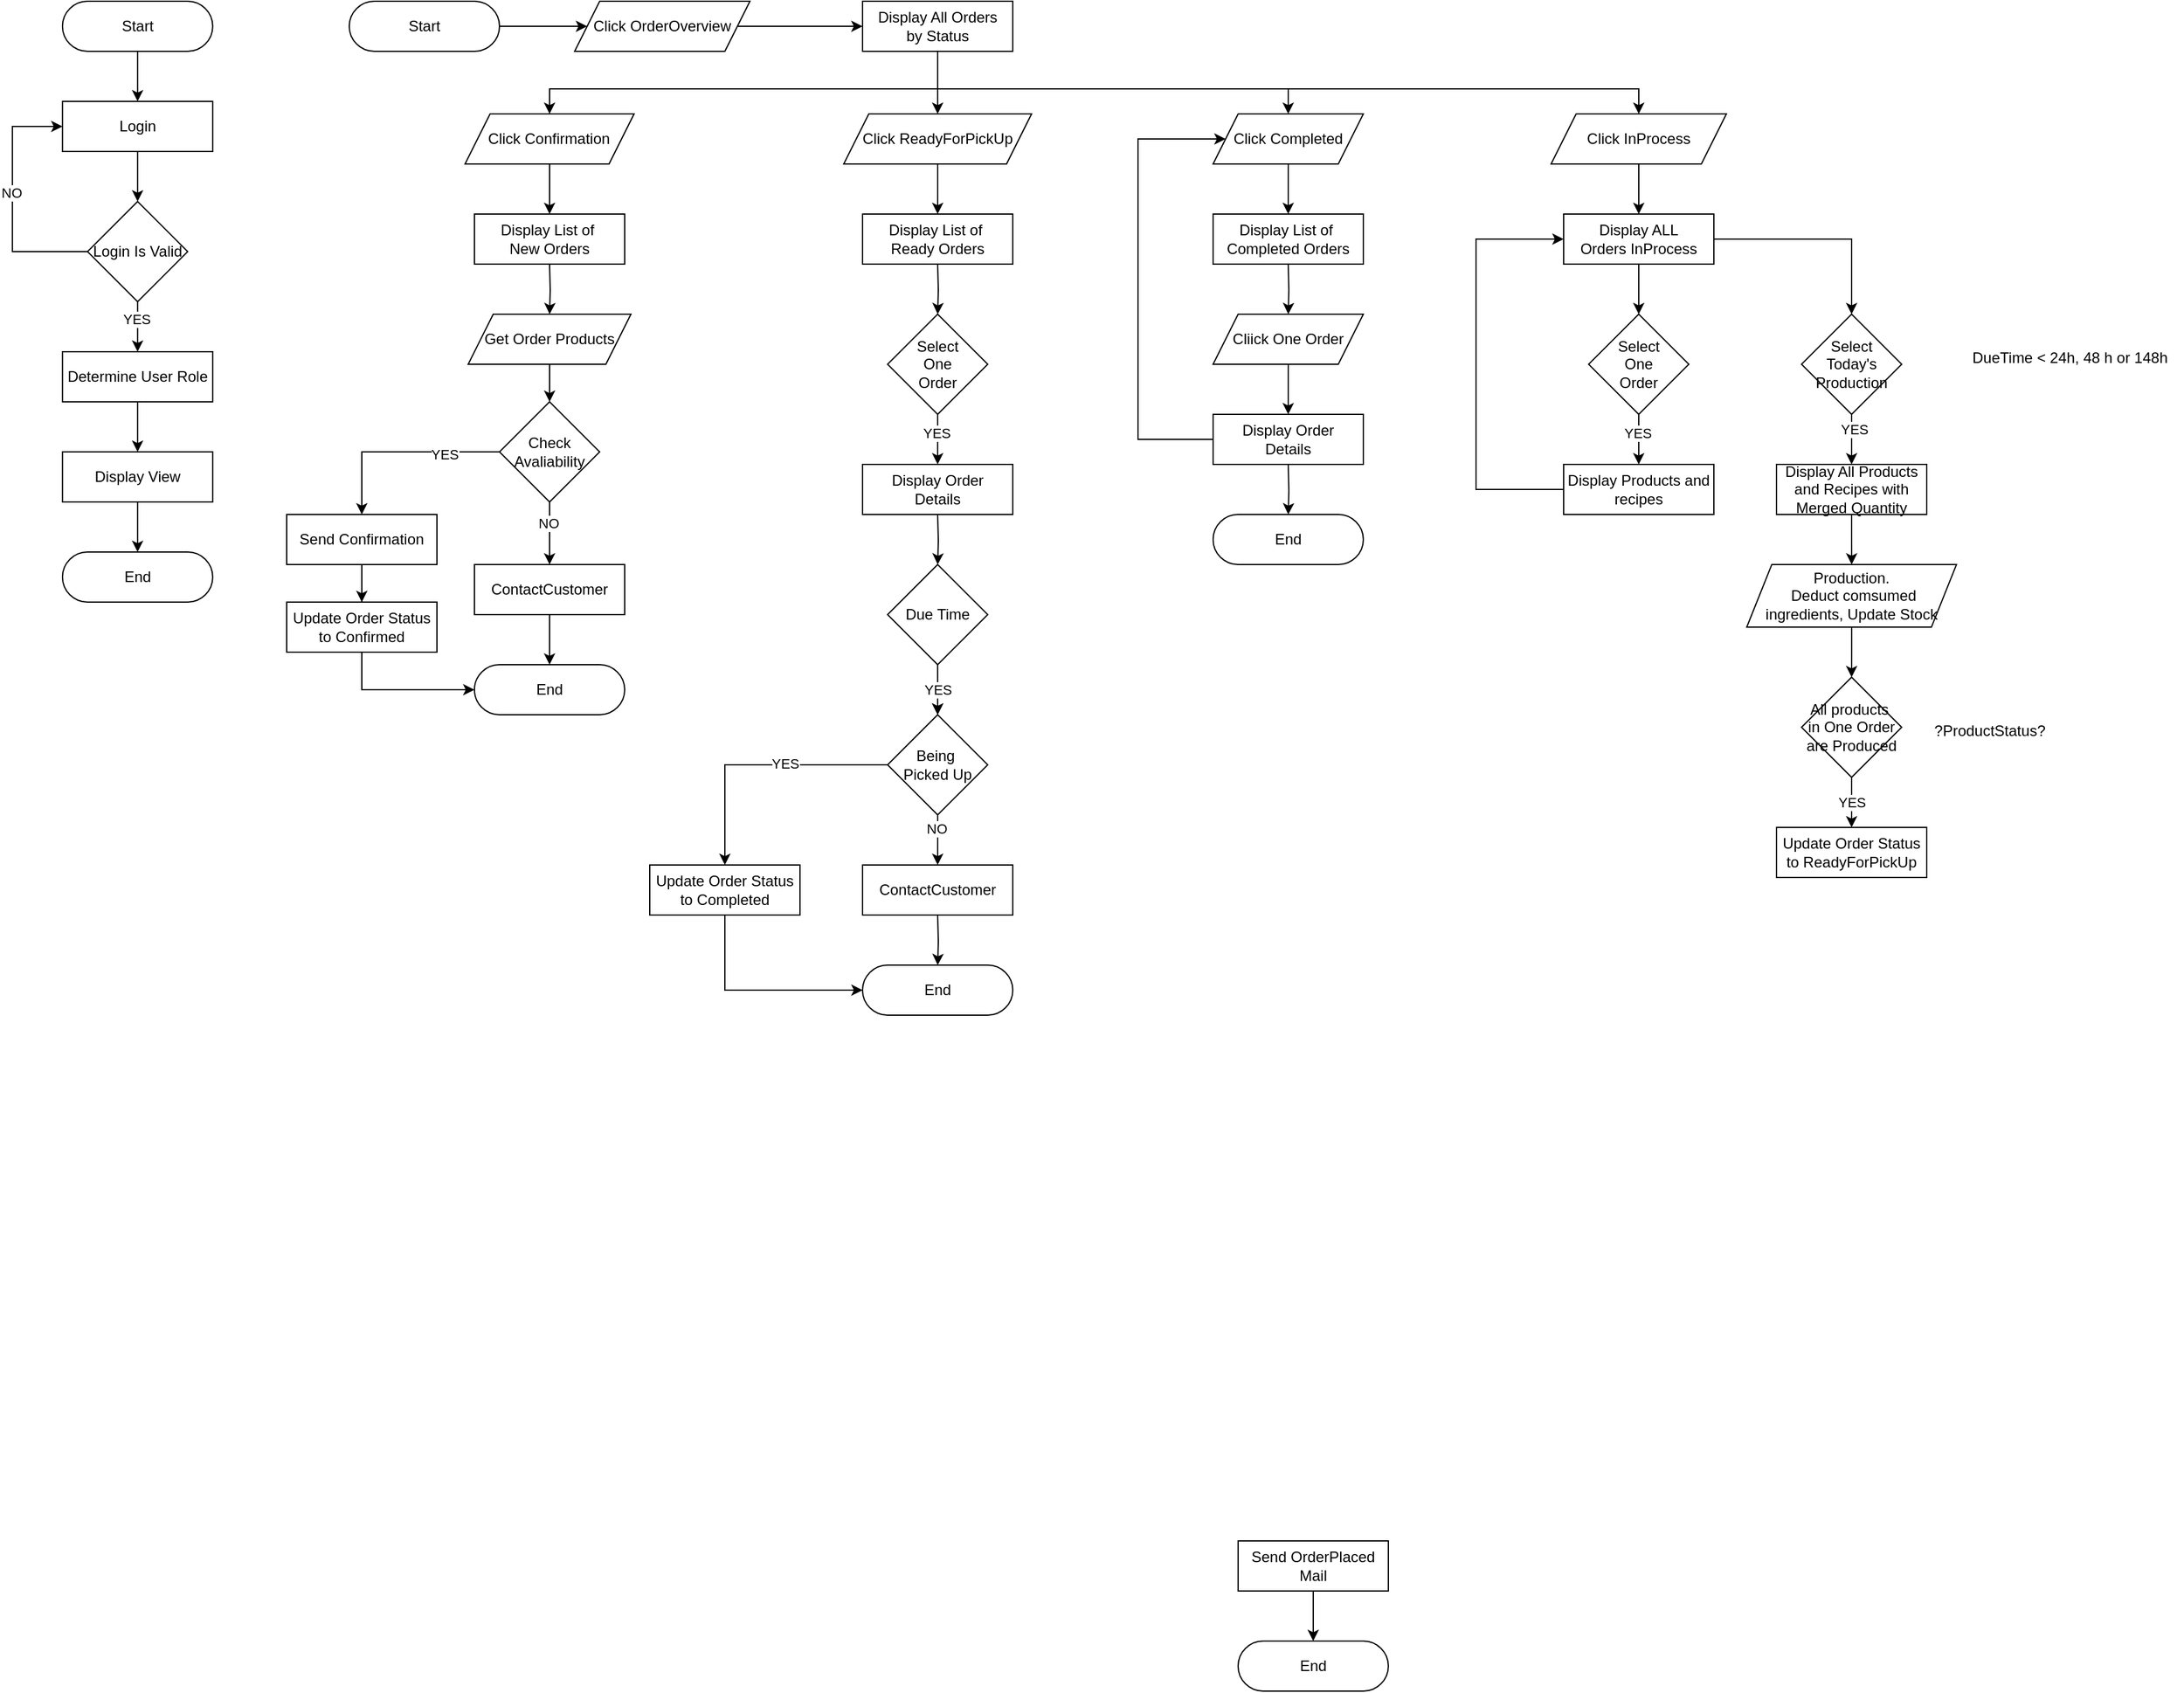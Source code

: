 <mxfile version="21.6.9" type="github">
  <diagram name="Side-1" id="eRcsLx-WsqBAz_trSe9i">
    <mxGraphModel dx="2314" dy="1150" grid="1" gridSize="10" guides="1" tooltips="1" connect="1" arrows="1" fold="1" page="1" pageScale="1" pageWidth="827" pageHeight="1169" math="0" shadow="0">
      <root>
        <mxCell id="0" />
        <mxCell id="1" parent="0" />
        <mxCell id="eSbj1jlRRddmUOfxKA9i-1" value="" style="edgeStyle=orthogonalEdgeStyle;rounded=0;orthogonalLoop=1;jettySize=auto;html=1;" edge="1" parent="1" source="eSbj1jlRRddmUOfxKA9i-2" target="eSbj1jlRRddmUOfxKA9i-4">
          <mxGeometry relative="1" as="geometry" />
        </mxCell>
        <mxCell id="eSbj1jlRRddmUOfxKA9i-2" value="Start" style="rounded=1;whiteSpace=wrap;html=1;arcSize=50;" vertex="1" parent="1">
          <mxGeometry x="80.91" y="30" width="120" height="40" as="geometry" />
        </mxCell>
        <mxCell id="eSbj1jlRRddmUOfxKA9i-3" value="" style="edgeStyle=orthogonalEdgeStyle;rounded=0;orthogonalLoop=1;jettySize=auto;html=1;" edge="1" parent="1" source="eSbj1jlRRddmUOfxKA9i-4" target="eSbj1jlRRddmUOfxKA9i-9">
          <mxGeometry relative="1" as="geometry" />
        </mxCell>
        <mxCell id="eSbj1jlRRddmUOfxKA9i-4" value="Login" style="rounded=1;whiteSpace=wrap;html=1;arcSize=0;" vertex="1" parent="1">
          <mxGeometry x="80.91" y="110" width="120" height="40" as="geometry" />
        </mxCell>
        <mxCell id="eSbj1jlRRddmUOfxKA9i-5" style="edgeStyle=orthogonalEdgeStyle;rounded=0;orthogonalLoop=1;jettySize=auto;html=1;entryX=0;entryY=0.5;entryDx=0;entryDy=0;" edge="1" parent="1" source="eSbj1jlRRddmUOfxKA9i-9" target="eSbj1jlRRddmUOfxKA9i-4">
          <mxGeometry relative="1" as="geometry">
            <Array as="points">
              <mxPoint x="40.91" y="230" />
              <mxPoint x="40.91" y="130" />
            </Array>
          </mxGeometry>
        </mxCell>
        <mxCell id="eSbj1jlRRddmUOfxKA9i-6" value="NO" style="edgeLabel;html=1;align=center;verticalAlign=middle;resizable=0;points=[];" connectable="0" vertex="1" parent="eSbj1jlRRddmUOfxKA9i-5">
          <mxGeometry x="0.075" y="1" relative="1" as="geometry">
            <mxPoint as="offset" />
          </mxGeometry>
        </mxCell>
        <mxCell id="eSbj1jlRRddmUOfxKA9i-7" value="" style="edgeStyle=orthogonalEdgeStyle;rounded=0;orthogonalLoop=1;jettySize=auto;html=1;" edge="1" parent="1" source="eSbj1jlRRddmUOfxKA9i-9" target="eSbj1jlRRddmUOfxKA9i-11">
          <mxGeometry relative="1" as="geometry" />
        </mxCell>
        <mxCell id="eSbj1jlRRddmUOfxKA9i-8" value="YES" style="edgeLabel;html=1;align=center;verticalAlign=middle;resizable=0;points=[];" connectable="0" vertex="1" parent="eSbj1jlRRddmUOfxKA9i-7">
          <mxGeometry x="-0.3" y="-3" relative="1" as="geometry">
            <mxPoint x="2" as="offset" />
          </mxGeometry>
        </mxCell>
        <mxCell id="eSbj1jlRRddmUOfxKA9i-9" value="Login Is Valid" style="rhombus;whiteSpace=wrap;html=1;" vertex="1" parent="1">
          <mxGeometry x="100.91" y="190" width="80" height="80" as="geometry" />
        </mxCell>
        <mxCell id="eSbj1jlRRddmUOfxKA9i-10" value="" style="edgeStyle=orthogonalEdgeStyle;rounded=0;orthogonalLoop=1;jettySize=auto;html=1;" edge="1" parent="1" source="eSbj1jlRRddmUOfxKA9i-11" target="eSbj1jlRRddmUOfxKA9i-13">
          <mxGeometry relative="1" as="geometry" />
        </mxCell>
        <mxCell id="eSbj1jlRRddmUOfxKA9i-11" value="Determine User Role" style="whiteSpace=wrap;html=1;" vertex="1" parent="1">
          <mxGeometry x="80.91" y="310" width="120" height="40" as="geometry" />
        </mxCell>
        <mxCell id="eSbj1jlRRddmUOfxKA9i-12" value="" style="edgeStyle=orthogonalEdgeStyle;rounded=0;orthogonalLoop=1;jettySize=auto;html=1;" edge="1" parent="1" source="eSbj1jlRRddmUOfxKA9i-13" target="eSbj1jlRRddmUOfxKA9i-14">
          <mxGeometry relative="1" as="geometry" />
        </mxCell>
        <mxCell id="eSbj1jlRRddmUOfxKA9i-13" value="Display View" style="whiteSpace=wrap;html=1;" vertex="1" parent="1">
          <mxGeometry x="80.91" y="390" width="120" height="40" as="geometry" />
        </mxCell>
        <mxCell id="eSbj1jlRRddmUOfxKA9i-14" value="End" style="rounded=1;whiteSpace=wrap;html=1;arcSize=50;" vertex="1" parent="1">
          <mxGeometry x="80.91" y="470" width="120" height="40" as="geometry" />
        </mxCell>
        <mxCell id="eSbj1jlRRddmUOfxKA9i-75" value="" style="edgeStyle=orthogonalEdgeStyle;rounded=0;orthogonalLoop=1;jettySize=auto;html=1;" edge="1" parent="1" source="eSbj1jlRRddmUOfxKA9i-16" target="eSbj1jlRRddmUOfxKA9i-18">
          <mxGeometry relative="1" as="geometry" />
        </mxCell>
        <mxCell id="eSbj1jlRRddmUOfxKA9i-16" value="Start" style="rounded=1;whiteSpace=wrap;html=1;arcSize=50;" vertex="1" parent="1">
          <mxGeometry x="309.98" y="30" width="120" height="40" as="geometry" />
        </mxCell>
        <mxCell id="eSbj1jlRRddmUOfxKA9i-76" value="" style="edgeStyle=orthogonalEdgeStyle;rounded=0;orthogonalLoop=1;jettySize=auto;html=1;" edge="1" parent="1" source="eSbj1jlRRddmUOfxKA9i-18" target="eSbj1jlRRddmUOfxKA9i-22">
          <mxGeometry relative="1" as="geometry" />
        </mxCell>
        <mxCell id="eSbj1jlRRddmUOfxKA9i-18" value="Click OrderOverview" style="shape=parallelogram;perimeter=parallelogramPerimeter;whiteSpace=wrap;html=1;fixedSize=1;rounded=1;arcSize=0;" vertex="1" parent="1">
          <mxGeometry x="490" y="30" width="140.02" height="40" as="geometry" />
        </mxCell>
        <mxCell id="eSbj1jlRRddmUOfxKA9i-134" value="" style="edgeStyle=orthogonalEdgeStyle;rounded=0;orthogonalLoop=1;jettySize=auto;html=1;" edge="1" parent="1" source="eSbj1jlRRddmUOfxKA9i-22" target="eSbj1jlRRddmUOfxKA9i-79">
          <mxGeometry relative="1" as="geometry" />
        </mxCell>
        <mxCell id="eSbj1jlRRddmUOfxKA9i-22" value="Display All Orders&lt;br&gt;by Status" style="whiteSpace=wrap;html=1;rounded=1;arcSize=0;" vertex="1" parent="1">
          <mxGeometry x="719.97" y="30" width="120" height="40" as="geometry" />
        </mxCell>
        <mxCell id="eSbj1jlRRddmUOfxKA9i-47" value="" style="edgeStyle=orthogonalEdgeStyle;rounded=0;orthogonalLoop=1;jettySize=auto;html=1;" edge="1" parent="1" source="eSbj1jlRRddmUOfxKA9i-48">
          <mxGeometry relative="1" as="geometry">
            <mxPoint x="469.975" y="200" as="targetPoint" />
          </mxGeometry>
        </mxCell>
        <mxCell id="eSbj1jlRRddmUOfxKA9i-48" value="Click Confirmation" style="shape=parallelogram;perimeter=parallelogramPerimeter;whiteSpace=wrap;html=1;fixedSize=1;rounded=1;arcSize=0;" vertex="1" parent="1">
          <mxGeometry x="402.46" y="120" width="135.03" height="40" as="geometry" />
        </mxCell>
        <mxCell id="eSbj1jlRRddmUOfxKA9i-49" value="" style="edgeStyle=orthogonalEdgeStyle;rounded=0;orthogonalLoop=1;jettySize=auto;html=1;" edge="1" parent="1">
          <mxGeometry relative="1" as="geometry">
            <mxPoint x="469.98" y="240" as="sourcePoint" />
            <mxPoint x="470" y="280" as="targetPoint" />
          </mxGeometry>
        </mxCell>
        <mxCell id="eSbj1jlRRddmUOfxKA9i-190" value="" style="edgeStyle=orthogonalEdgeStyle;rounded=0;orthogonalLoop=1;jettySize=auto;html=1;" edge="1" parent="1" source="eSbj1jlRRddmUOfxKA9i-56" target="eSbj1jlRRddmUOfxKA9i-189">
          <mxGeometry relative="1" as="geometry" />
        </mxCell>
        <mxCell id="eSbj1jlRRddmUOfxKA9i-56" value="Send Confirmation" style="whiteSpace=wrap;html=1;rounded=1;arcSize=0;" vertex="1" parent="1">
          <mxGeometry x="260" y="440" width="120" height="40" as="geometry" />
        </mxCell>
        <mxCell id="eSbj1jlRRddmUOfxKA9i-74" value="End" style="whiteSpace=wrap;html=1;rounded=1;arcSize=50;" vertex="1" parent="1">
          <mxGeometry x="409.97" y="560" width="120" height="40" as="geometry" />
        </mxCell>
        <mxCell id="eSbj1jlRRddmUOfxKA9i-78" value="" style="edgeStyle=orthogonalEdgeStyle;rounded=0;orthogonalLoop=1;jettySize=auto;html=1;" edge="1" parent="1" source="eSbj1jlRRddmUOfxKA9i-79">
          <mxGeometry relative="1" as="geometry">
            <mxPoint x="779.97" y="200" as="targetPoint" />
          </mxGeometry>
        </mxCell>
        <mxCell id="eSbj1jlRRddmUOfxKA9i-79" value="Click ReadyForPickUp" style="shape=parallelogram;perimeter=parallelogramPerimeter;whiteSpace=wrap;html=1;fixedSize=1;rounded=1;arcSize=0;" vertex="1" parent="1">
          <mxGeometry x="704.95" y="120" width="150.04" height="40" as="geometry" />
        </mxCell>
        <mxCell id="eSbj1jlRRddmUOfxKA9i-80" value="" style="edgeStyle=orthogonalEdgeStyle;rounded=0;orthogonalLoop=1;jettySize=auto;html=1;" edge="1" parent="1">
          <mxGeometry relative="1" as="geometry">
            <mxPoint x="779.97" y="240" as="sourcePoint" />
            <mxPoint x="780" y="280" as="targetPoint" />
          </mxGeometry>
        </mxCell>
        <mxCell id="eSbj1jlRRddmUOfxKA9i-88" value="" style="edgeStyle=orthogonalEdgeStyle;rounded=0;orthogonalLoop=1;jettySize=auto;html=1;" edge="1" parent="1" target="eSbj1jlRRddmUOfxKA9i-94">
          <mxGeometry relative="1" as="geometry">
            <mxPoint x="779.97" y="440" as="sourcePoint" />
          </mxGeometry>
        </mxCell>
        <mxCell id="eSbj1jlRRddmUOfxKA9i-202" value="" style="edgeStyle=orthogonalEdgeStyle;rounded=0;orthogonalLoop=1;jettySize=auto;html=1;" edge="1" parent="1" source="eSbj1jlRRddmUOfxKA9i-94" target="eSbj1jlRRddmUOfxKA9i-201">
          <mxGeometry relative="1" as="geometry" />
        </mxCell>
        <mxCell id="eSbj1jlRRddmUOfxKA9i-205" value="YES" style="edgeStyle=orthogonalEdgeStyle;rounded=0;orthogonalLoop=1;jettySize=auto;html=1;" edge="1" parent="1" source="eSbj1jlRRddmUOfxKA9i-94" target="eSbj1jlRRddmUOfxKA9i-201">
          <mxGeometry relative="1" as="geometry" />
        </mxCell>
        <mxCell id="eSbj1jlRRddmUOfxKA9i-94" value="Due Time" style="rhombus;whiteSpace=wrap;html=1;rounded=1;arcSize=0;" vertex="1" parent="1">
          <mxGeometry x="739.97" y="480" width="80" height="80" as="geometry" />
        </mxCell>
        <mxCell id="eSbj1jlRRddmUOfxKA9i-103" value="" style="edgeStyle=orthogonalEdgeStyle;rounded=0;orthogonalLoop=1;jettySize=auto;html=1;" edge="1" parent="1" target="eSbj1jlRRddmUOfxKA9i-105">
          <mxGeometry relative="1" as="geometry">
            <mxPoint x="779.97" y="760" as="sourcePoint" />
          </mxGeometry>
        </mxCell>
        <mxCell id="eSbj1jlRRddmUOfxKA9i-105" value="End" style="whiteSpace=wrap;html=1;rounded=1;arcSize=50;" vertex="1" parent="1">
          <mxGeometry x="719.97" y="800" width="120" height="40" as="geometry" />
        </mxCell>
        <mxCell id="eSbj1jlRRddmUOfxKA9i-106" value="" style="edgeStyle=orthogonalEdgeStyle;rounded=0;orthogonalLoop=1;jettySize=auto;html=1;" edge="1" parent="1" source="eSbj1jlRRddmUOfxKA9i-107">
          <mxGeometry relative="1" as="geometry">
            <mxPoint x="1059.98" y="200" as="targetPoint" />
          </mxGeometry>
        </mxCell>
        <mxCell id="eSbj1jlRRddmUOfxKA9i-107" value="Click Completed" style="shape=parallelogram;perimeter=parallelogramPerimeter;whiteSpace=wrap;html=1;fixedSize=1;rounded=1;arcSize=0;" vertex="1" parent="1">
          <mxGeometry x="999.98" y="120" width="120" height="40" as="geometry" />
        </mxCell>
        <mxCell id="eSbj1jlRRddmUOfxKA9i-108" value="" style="edgeStyle=orthogonalEdgeStyle;rounded=0;orthogonalLoop=1;jettySize=auto;html=1;" edge="1" parent="1">
          <mxGeometry relative="1" as="geometry">
            <mxPoint x="1059.98" y="240" as="sourcePoint" />
            <mxPoint x="1060" y="280" as="targetPoint" />
          </mxGeometry>
        </mxCell>
        <mxCell id="eSbj1jlRRddmUOfxKA9i-129" value="" style="edgeStyle=orthogonalEdgeStyle;rounded=0;orthogonalLoop=1;jettySize=auto;html=1;" edge="1" parent="1" source="eSbj1jlRRddmUOfxKA9i-130">
          <mxGeometry relative="1" as="geometry">
            <mxPoint x="1059.98" y="360" as="targetPoint" />
          </mxGeometry>
        </mxCell>
        <mxCell id="eSbj1jlRRddmUOfxKA9i-130" value="Cliick One Order" style="shape=parallelogram;perimeter=parallelogramPerimeter;whiteSpace=wrap;html=1;fixedSize=1;rounded=1;arcSize=0;" vertex="1" parent="1">
          <mxGeometry x="999.98" y="280" width="120" height="40" as="geometry" />
        </mxCell>
        <mxCell id="eSbj1jlRRddmUOfxKA9i-131" value="" style="edgeStyle=orthogonalEdgeStyle;rounded=0;orthogonalLoop=1;jettySize=auto;html=1;" edge="1" parent="1" target="eSbj1jlRRddmUOfxKA9i-133">
          <mxGeometry relative="1" as="geometry">
            <mxPoint x="1059.98" y="400" as="sourcePoint" />
          </mxGeometry>
        </mxCell>
        <mxCell id="eSbj1jlRRddmUOfxKA9i-133" value="End" style="whiteSpace=wrap;html=1;rounded=1;arcSize=50;" vertex="1" parent="1">
          <mxGeometry x="999.98" y="440" width="120" height="40" as="geometry" />
        </mxCell>
        <mxCell id="eSbj1jlRRddmUOfxKA9i-135" value="" style="endArrow=classic;html=1;rounded=0;entryX=0.5;entryY=0;entryDx=0;entryDy=0;" edge="1" parent="1" target="eSbj1jlRRddmUOfxKA9i-107">
          <mxGeometry width="50" height="50" relative="1" as="geometry">
            <mxPoint x="750" y="100" as="sourcePoint" />
            <mxPoint x="1060" y="100" as="targetPoint" />
            <Array as="points">
              <mxPoint x="1060" y="100" />
            </Array>
          </mxGeometry>
        </mxCell>
        <mxCell id="eSbj1jlRRddmUOfxKA9i-137" value="" style="endArrow=classic;html=1;rounded=0;entryX=0.5;entryY=0;entryDx=0;entryDy=0;" edge="1" parent="1" target="eSbj1jlRRddmUOfxKA9i-48">
          <mxGeometry width="50" height="50" relative="1" as="geometry">
            <mxPoint x="750" y="100" as="sourcePoint" />
            <mxPoint x="900" y="160" as="targetPoint" />
            <Array as="points">
              <mxPoint x="470" y="100" />
            </Array>
          </mxGeometry>
        </mxCell>
        <mxCell id="eSbj1jlRRddmUOfxKA9i-138" value="" style="edgeStyle=orthogonalEdgeStyle;rounded=0;orthogonalLoop=1;jettySize=auto;html=1;" edge="1" parent="1" source="eSbj1jlRRddmUOfxKA9i-139">
          <mxGeometry relative="1" as="geometry">
            <mxPoint x="1339.975" y="200" as="targetPoint" />
          </mxGeometry>
        </mxCell>
        <mxCell id="eSbj1jlRRddmUOfxKA9i-139" value="Click InProcess" style="shape=parallelogram;perimeter=parallelogramPerimeter;whiteSpace=wrap;html=1;fixedSize=1;rounded=1;arcSize=0;" vertex="1" parent="1">
          <mxGeometry x="1269.96" y="120" width="140.03" height="40" as="geometry" />
        </mxCell>
        <mxCell id="eSbj1jlRRddmUOfxKA9i-163" value="" style="edgeStyle=orthogonalEdgeStyle;rounded=0;orthogonalLoop=1;jettySize=auto;html=1;" edge="1" parent="1" source="eSbj1jlRRddmUOfxKA9i-164" target="eSbj1jlRRddmUOfxKA9i-165">
          <mxGeometry relative="1" as="geometry" />
        </mxCell>
        <mxCell id="eSbj1jlRRddmUOfxKA9i-164" value="Send OrderPlaced Mail" style="whiteSpace=wrap;html=1;rounded=1;arcSize=0;" vertex="1" parent="1">
          <mxGeometry x="1019.96" y="1260" width="120" height="40" as="geometry" />
        </mxCell>
        <mxCell id="eSbj1jlRRddmUOfxKA9i-165" value="End" style="whiteSpace=wrap;html=1;rounded=1;arcSize=50;" vertex="1" parent="1">
          <mxGeometry x="1019.96" y="1340" width="120" height="40" as="geometry" />
        </mxCell>
        <mxCell id="eSbj1jlRRddmUOfxKA9i-166" value="" style="endArrow=classic;html=1;rounded=0;entryX=0.5;entryY=0;entryDx=0;entryDy=0;" edge="1" parent="1" target="eSbj1jlRRddmUOfxKA9i-139">
          <mxGeometry width="50" height="50" relative="1" as="geometry">
            <mxPoint x="1060" y="100" as="sourcePoint" />
            <mxPoint x="900" y="160" as="targetPoint" />
            <Array as="points">
              <mxPoint x="1340" y="100" />
            </Array>
          </mxGeometry>
        </mxCell>
        <mxCell id="eSbj1jlRRddmUOfxKA9i-167" value="Display List of&amp;nbsp;&lt;br&gt;New Orders" style="whiteSpace=wrap;html=1;rounded=1;arcSize=0;" vertex="1" parent="1">
          <mxGeometry x="409.97" y="200" width="120" height="40" as="geometry" />
        </mxCell>
        <mxCell id="eSbj1jlRRddmUOfxKA9i-171" value="" style="edgeStyle=orthogonalEdgeStyle;rounded=0;orthogonalLoop=1;jettySize=auto;html=1;" edge="1" parent="1" source="eSbj1jlRRddmUOfxKA9i-168" target="eSbj1jlRRddmUOfxKA9i-169">
          <mxGeometry relative="1" as="geometry" />
        </mxCell>
        <mxCell id="eSbj1jlRRddmUOfxKA9i-168" value="Get Order Products" style="shape=parallelogram;perimeter=parallelogramPerimeter;whiteSpace=wrap;html=1;fixedSize=1;rounded=1;arcSize=0;" vertex="1" parent="1">
          <mxGeometry x="404.97" y="280" width="130" height="40" as="geometry" />
        </mxCell>
        <mxCell id="eSbj1jlRRddmUOfxKA9i-175" value="" style="edgeStyle=orthogonalEdgeStyle;rounded=0;orthogonalLoop=1;jettySize=auto;html=1;" edge="1" parent="1" source="eSbj1jlRRddmUOfxKA9i-169" target="eSbj1jlRRddmUOfxKA9i-56">
          <mxGeometry relative="1" as="geometry" />
        </mxCell>
        <mxCell id="eSbj1jlRRddmUOfxKA9i-176" value="YES" style="edgeLabel;html=1;align=center;verticalAlign=middle;resizable=0;points=[];" vertex="1" connectable="0" parent="eSbj1jlRRddmUOfxKA9i-175">
          <mxGeometry x="-0.45" y="2" relative="1" as="geometry">
            <mxPoint as="offset" />
          </mxGeometry>
        </mxCell>
        <mxCell id="eSbj1jlRRddmUOfxKA9i-178" value="" style="edgeStyle=orthogonalEdgeStyle;rounded=0;orthogonalLoop=1;jettySize=auto;html=1;" edge="1" parent="1" source="eSbj1jlRRddmUOfxKA9i-169" target="eSbj1jlRRddmUOfxKA9i-177">
          <mxGeometry relative="1" as="geometry" />
        </mxCell>
        <mxCell id="eSbj1jlRRddmUOfxKA9i-179" value="NO" style="edgeLabel;html=1;align=center;verticalAlign=middle;resizable=0;points=[];" vertex="1" connectable="0" parent="eSbj1jlRRddmUOfxKA9i-178">
          <mxGeometry x="-0.32" y="-1" relative="1" as="geometry">
            <mxPoint as="offset" />
          </mxGeometry>
        </mxCell>
        <mxCell id="eSbj1jlRRddmUOfxKA9i-169" value="Check&lt;br&gt;Avaliability" style="rhombus;whiteSpace=wrap;html=1;" vertex="1" parent="1">
          <mxGeometry x="429.98" y="350" width="80" height="80" as="geometry" />
        </mxCell>
        <mxCell id="eSbj1jlRRddmUOfxKA9i-180" value="" style="edgeStyle=orthogonalEdgeStyle;rounded=0;orthogonalLoop=1;jettySize=auto;html=1;" edge="1" parent="1" source="eSbj1jlRRddmUOfxKA9i-177" target="eSbj1jlRRddmUOfxKA9i-74">
          <mxGeometry relative="1" as="geometry" />
        </mxCell>
        <mxCell id="eSbj1jlRRddmUOfxKA9i-177" value="ContactCustomer" style="whiteSpace=wrap;html=1;rounded=1;arcSize=0;" vertex="1" parent="1">
          <mxGeometry x="409.97" y="480" width="120" height="40" as="geometry" />
        </mxCell>
        <mxCell id="eSbj1jlRRddmUOfxKA9i-181" value="" style="endArrow=classic;html=1;rounded=0;exitX=0.5;exitY=1;exitDx=0;exitDy=0;entryX=0;entryY=0.5;entryDx=0;entryDy=0;" edge="1" parent="1" source="eSbj1jlRRddmUOfxKA9i-56" target="eSbj1jlRRddmUOfxKA9i-74">
          <mxGeometry width="50" height="50" relative="1" as="geometry">
            <mxPoint x="850" y="800" as="sourcePoint" />
            <mxPoint x="900" y="750" as="targetPoint" />
            <Array as="points">
              <mxPoint x="320" y="580" />
            </Array>
          </mxGeometry>
        </mxCell>
        <mxCell id="eSbj1jlRRddmUOfxKA9i-182" value="Display List of&amp;nbsp;&lt;br&gt;Ready Orders" style="whiteSpace=wrap;html=1;rounded=1;arcSize=0;" vertex="1" parent="1">
          <mxGeometry x="719.97" y="200" width="120" height="40" as="geometry" />
        </mxCell>
        <mxCell id="eSbj1jlRRddmUOfxKA9i-183" value="Display List of&amp;nbsp;&lt;br&gt;Completed Orders" style="whiteSpace=wrap;html=1;rounded=1;arcSize=0;" vertex="1" parent="1">
          <mxGeometry x="999.98" y="200" width="120" height="40" as="geometry" />
        </mxCell>
        <mxCell id="eSbj1jlRRddmUOfxKA9i-186" value="" style="edgeStyle=orthogonalEdgeStyle;rounded=0;orthogonalLoop=1;jettySize=auto;html=1;" edge="1" parent="1" source="eSbj1jlRRddmUOfxKA9i-184" target="eSbj1jlRRddmUOfxKA9i-185">
          <mxGeometry relative="1" as="geometry" />
        </mxCell>
        <mxCell id="eSbj1jlRRddmUOfxKA9i-187" value="YES" style="edgeLabel;html=1;align=center;verticalAlign=middle;resizable=0;points=[];" vertex="1" connectable="0" parent="eSbj1jlRRddmUOfxKA9i-186">
          <mxGeometry x="-0.25" y="-1" relative="1" as="geometry">
            <mxPoint as="offset" />
          </mxGeometry>
        </mxCell>
        <mxCell id="eSbj1jlRRddmUOfxKA9i-184" value="Select &lt;br&gt;One&lt;br&gt;Order" style="rhombus;whiteSpace=wrap;html=1;" vertex="1" parent="1">
          <mxGeometry x="739.97" y="280" width="80" height="80" as="geometry" />
        </mxCell>
        <mxCell id="eSbj1jlRRddmUOfxKA9i-185" value="Display Order&lt;br&gt;Details" style="whiteSpace=wrap;html=1;rounded=1;arcSize=0;" vertex="1" parent="1">
          <mxGeometry x="719.97" y="400" width="120" height="40" as="geometry" />
        </mxCell>
        <mxCell id="eSbj1jlRRddmUOfxKA9i-189" value="Update Order Status&lt;br&gt;to Confirmed" style="whiteSpace=wrap;html=1;rounded=1;arcSize=0;" vertex="1" parent="1">
          <mxGeometry x="260" y="510" width="120" height="40" as="geometry" />
        </mxCell>
        <mxCell id="eSbj1jlRRddmUOfxKA9i-200" value="Update Order Status&lt;br&gt;to Completed" style="whiteSpace=wrap;html=1;rounded=1;arcSize=0;" vertex="1" parent="1">
          <mxGeometry x="550" y="720" width="120" height="40" as="geometry" />
        </mxCell>
        <mxCell id="eSbj1jlRRddmUOfxKA9i-206" style="edgeStyle=orthogonalEdgeStyle;rounded=0;orthogonalLoop=1;jettySize=auto;html=1;" edge="1" parent="1" source="eSbj1jlRRddmUOfxKA9i-201" target="eSbj1jlRRddmUOfxKA9i-200">
          <mxGeometry relative="1" as="geometry" />
        </mxCell>
        <mxCell id="eSbj1jlRRddmUOfxKA9i-207" value="YES" style="edgeLabel;html=1;align=center;verticalAlign=middle;resizable=0;points=[];" vertex="1" connectable="0" parent="eSbj1jlRRddmUOfxKA9i-206">
          <mxGeometry x="-0.212" y="-1" relative="1" as="geometry">
            <mxPoint as="offset" />
          </mxGeometry>
        </mxCell>
        <mxCell id="eSbj1jlRRddmUOfxKA9i-209" value="" style="edgeStyle=orthogonalEdgeStyle;rounded=0;orthogonalLoop=1;jettySize=auto;html=1;" edge="1" parent="1" source="eSbj1jlRRddmUOfxKA9i-201">
          <mxGeometry relative="1" as="geometry">
            <mxPoint x="779.97" y="720" as="targetPoint" />
          </mxGeometry>
        </mxCell>
        <mxCell id="eSbj1jlRRddmUOfxKA9i-210" value="NO" style="edgeLabel;html=1;align=center;verticalAlign=middle;resizable=0;points=[];" vertex="1" connectable="0" parent="eSbj1jlRRddmUOfxKA9i-209">
          <mxGeometry x="-0.45" y="-1" relative="1" as="geometry">
            <mxPoint as="offset" />
          </mxGeometry>
        </mxCell>
        <mxCell id="eSbj1jlRRddmUOfxKA9i-201" value="Being&amp;nbsp;&lt;br&gt;Picked Up" style="rhombus;whiteSpace=wrap;html=1;rounded=1;arcSize=0;" vertex="1" parent="1">
          <mxGeometry x="739.97" y="600" width="80" height="80" as="geometry" />
        </mxCell>
        <mxCell id="eSbj1jlRRddmUOfxKA9i-211" value="ContactCustomer" style="whiteSpace=wrap;html=1;rounded=1;arcSize=0;" vertex="1" parent="1">
          <mxGeometry x="719.97" y="720" width="120" height="40" as="geometry" />
        </mxCell>
        <mxCell id="eSbj1jlRRddmUOfxKA9i-212" value="" style="endArrow=classic;html=1;rounded=0;entryX=0;entryY=0.5;entryDx=0;entryDy=0;exitX=0.5;exitY=1;exitDx=0;exitDy=0;" edge="1" parent="1" source="eSbj1jlRRddmUOfxKA9i-200">
          <mxGeometry width="50" height="50" relative="1" as="geometry">
            <mxPoint x="630" y="760" as="sourcePoint" />
            <mxPoint x="720.02" y="820" as="targetPoint" />
            <Array as="points">
              <mxPoint x="610" y="790" />
              <mxPoint x="610" y="820" />
            </Array>
          </mxGeometry>
        </mxCell>
        <mxCell id="eSbj1jlRRddmUOfxKA9i-213" value="Display Order&lt;br&gt;Details" style="whiteSpace=wrap;html=1;rounded=1;arcSize=0;" vertex="1" parent="1">
          <mxGeometry x="999.98" y="360" width="120" height="40" as="geometry" />
        </mxCell>
        <mxCell id="eSbj1jlRRddmUOfxKA9i-214" value="" style="endArrow=classic;html=1;rounded=0;exitX=0;exitY=0.5;exitDx=0;exitDy=0;" edge="1" parent="1" source="eSbj1jlRRddmUOfxKA9i-213" target="eSbj1jlRRddmUOfxKA9i-107">
          <mxGeometry width="50" height="50" relative="1" as="geometry">
            <mxPoint x="800" y="510" as="sourcePoint" />
            <mxPoint x="990" y="130" as="targetPoint" />
            <Array as="points">
              <mxPoint x="940" y="380" />
              <mxPoint x="940" y="140" />
            </Array>
          </mxGeometry>
        </mxCell>
        <mxCell id="eSbj1jlRRddmUOfxKA9i-227" value="" style="edgeStyle=orthogonalEdgeStyle;rounded=0;orthogonalLoop=1;jettySize=auto;html=1;" edge="1" parent="1" source="eSbj1jlRRddmUOfxKA9i-215" target="eSbj1jlRRddmUOfxKA9i-225">
          <mxGeometry relative="1" as="geometry" />
        </mxCell>
        <mxCell id="eSbj1jlRRddmUOfxKA9i-230" style="edgeStyle=orthogonalEdgeStyle;rounded=0;orthogonalLoop=1;jettySize=auto;html=1;entryX=0.5;entryY=0;entryDx=0;entryDy=0;" edge="1" parent="1" source="eSbj1jlRRddmUOfxKA9i-215" target="eSbj1jlRRddmUOfxKA9i-229">
          <mxGeometry relative="1" as="geometry" />
        </mxCell>
        <mxCell id="eSbj1jlRRddmUOfxKA9i-215" value="Display ALL&lt;br&gt;Orders InProcess" style="whiteSpace=wrap;html=1;rounded=1;arcSize=0;" vertex="1" parent="1">
          <mxGeometry x="1279.97" y="200" width="120" height="40" as="geometry" />
        </mxCell>
        <mxCell id="eSbj1jlRRddmUOfxKA9i-223" value="" style="edgeStyle=orthogonalEdgeStyle;rounded=0;orthogonalLoop=1;jettySize=auto;html=1;" edge="1" parent="1" source="eSbj1jlRRddmUOfxKA9i-225" target="eSbj1jlRRddmUOfxKA9i-226">
          <mxGeometry relative="1" as="geometry" />
        </mxCell>
        <mxCell id="eSbj1jlRRddmUOfxKA9i-224" value="YES" style="edgeLabel;html=1;align=center;verticalAlign=middle;resizable=0;points=[];" vertex="1" connectable="0" parent="eSbj1jlRRddmUOfxKA9i-223">
          <mxGeometry x="-0.25" y="-1" relative="1" as="geometry">
            <mxPoint as="offset" />
          </mxGeometry>
        </mxCell>
        <mxCell id="eSbj1jlRRddmUOfxKA9i-225" value="Select &lt;br&gt;One&lt;br&gt;Order" style="rhombus;whiteSpace=wrap;html=1;" vertex="1" parent="1">
          <mxGeometry x="1299.97" y="280" width="80" height="80" as="geometry" />
        </mxCell>
        <mxCell id="eSbj1jlRRddmUOfxKA9i-226" value="Display Products and recipes" style="whiteSpace=wrap;html=1;rounded=1;arcSize=0;" vertex="1" parent="1">
          <mxGeometry x="1279.97" y="400" width="120" height="40" as="geometry" />
        </mxCell>
        <mxCell id="eSbj1jlRRddmUOfxKA9i-228" value="" style="endArrow=classic;html=1;rounded=0;exitX=0;exitY=0.5;exitDx=0;exitDy=0;entryX=0;entryY=0.5;entryDx=0;entryDy=0;" edge="1" parent="1" source="eSbj1jlRRddmUOfxKA9i-226" target="eSbj1jlRRddmUOfxKA9i-215">
          <mxGeometry width="50" height="50" relative="1" as="geometry">
            <mxPoint x="1270" y="410" as="sourcePoint" />
            <mxPoint x="1210" y="220" as="targetPoint" />
            <Array as="points">
              <mxPoint x="1210" y="420" />
              <mxPoint x="1210" y="220" />
            </Array>
          </mxGeometry>
        </mxCell>
        <mxCell id="eSbj1jlRRddmUOfxKA9i-232" value="" style="edgeStyle=orthogonalEdgeStyle;rounded=0;orthogonalLoop=1;jettySize=auto;html=1;" edge="1" parent="1" source="eSbj1jlRRddmUOfxKA9i-229" target="eSbj1jlRRddmUOfxKA9i-231">
          <mxGeometry relative="1" as="geometry" />
        </mxCell>
        <mxCell id="eSbj1jlRRddmUOfxKA9i-233" value="YES" style="edgeLabel;html=1;align=center;verticalAlign=middle;resizable=0;points=[];" vertex="1" connectable="0" parent="eSbj1jlRRddmUOfxKA9i-232">
          <mxGeometry x="-0.4" y="2" relative="1" as="geometry">
            <mxPoint as="offset" />
          </mxGeometry>
        </mxCell>
        <mxCell id="eSbj1jlRRddmUOfxKA9i-229" value="Select &lt;br&gt;Today&#39;s&lt;br&gt;Production" style="rhombus;whiteSpace=wrap;html=1;" vertex="1" parent="1">
          <mxGeometry x="1470" y="280" width="80" height="80" as="geometry" />
        </mxCell>
        <mxCell id="eSbj1jlRRddmUOfxKA9i-238" value="" style="edgeStyle=orthogonalEdgeStyle;rounded=0;orthogonalLoop=1;jettySize=auto;html=1;" edge="1" parent="1" source="eSbj1jlRRddmUOfxKA9i-231" target="eSbj1jlRRddmUOfxKA9i-237">
          <mxGeometry relative="1" as="geometry" />
        </mxCell>
        <mxCell id="eSbj1jlRRddmUOfxKA9i-231" value="Display All Products and Recipes with Merged Quantity" style="whiteSpace=wrap;html=1;rounded=1;arcSize=0;" vertex="1" parent="1">
          <mxGeometry x="1450" y="400" width="120" height="40" as="geometry" />
        </mxCell>
        <mxCell id="eSbj1jlRRddmUOfxKA9i-240" value="" style="edgeStyle=orthogonalEdgeStyle;rounded=0;orthogonalLoop=1;jettySize=auto;html=1;" edge="1" parent="1" source="eSbj1jlRRddmUOfxKA9i-237" target="eSbj1jlRRddmUOfxKA9i-239">
          <mxGeometry relative="1" as="geometry" />
        </mxCell>
        <mxCell id="eSbj1jlRRddmUOfxKA9i-237" value="Production.&lt;br&gt;&amp;nbsp;Deduct comsumed ingredients, Update Stock" style="shape=parallelogram;perimeter=parallelogramPerimeter;whiteSpace=wrap;html=1;fixedSize=1;rounded=1;arcSize=0;" vertex="1" parent="1">
          <mxGeometry x="1426.25" y="480" width="167.5" height="50" as="geometry" />
        </mxCell>
        <mxCell id="eSbj1jlRRddmUOfxKA9i-242" value="YES" style="edgeStyle=orthogonalEdgeStyle;rounded=0;orthogonalLoop=1;jettySize=auto;html=1;" edge="1" parent="1" source="eSbj1jlRRddmUOfxKA9i-239" target="eSbj1jlRRddmUOfxKA9i-241">
          <mxGeometry relative="1" as="geometry" />
        </mxCell>
        <mxCell id="eSbj1jlRRddmUOfxKA9i-239" value="All products&amp;nbsp;&lt;br&gt;in One Order&lt;br&gt;are Produced" style="rhombus;whiteSpace=wrap;html=1;" vertex="1" parent="1">
          <mxGeometry x="1470" y="570" width="80" height="80" as="geometry" />
        </mxCell>
        <mxCell id="eSbj1jlRRddmUOfxKA9i-241" value="Update Order Status&lt;br&gt;to ReadyForPickUp" style="whiteSpace=wrap;html=1;rounded=1;arcSize=0;" vertex="1" parent="1">
          <mxGeometry x="1450" y="690" width="120" height="40" as="geometry" />
        </mxCell>
        <mxCell id="eSbj1jlRRddmUOfxKA9i-243" value="?ProductStatus?" style="text;html=1;align=center;verticalAlign=middle;resizable=0;points=[];autosize=1;strokeColor=none;fillColor=none;" vertex="1" parent="1">
          <mxGeometry x="1565" y="598" width="110" height="30" as="geometry" />
        </mxCell>
        <mxCell id="eSbj1jlRRddmUOfxKA9i-244" value="DueTime&lt;span style=&quot;&quot;&gt;&amp;nbsp;&amp;lt; 24h, 48 h or 148h&lt;/span&gt;" style="text;html=1;align=center;verticalAlign=middle;resizable=0;points=[];autosize=1;strokeColor=none;fillColor=none;" vertex="1" parent="1">
          <mxGeometry x="1593.75" y="300" width="180" height="30" as="geometry" />
        </mxCell>
      </root>
    </mxGraphModel>
  </diagram>
</mxfile>
